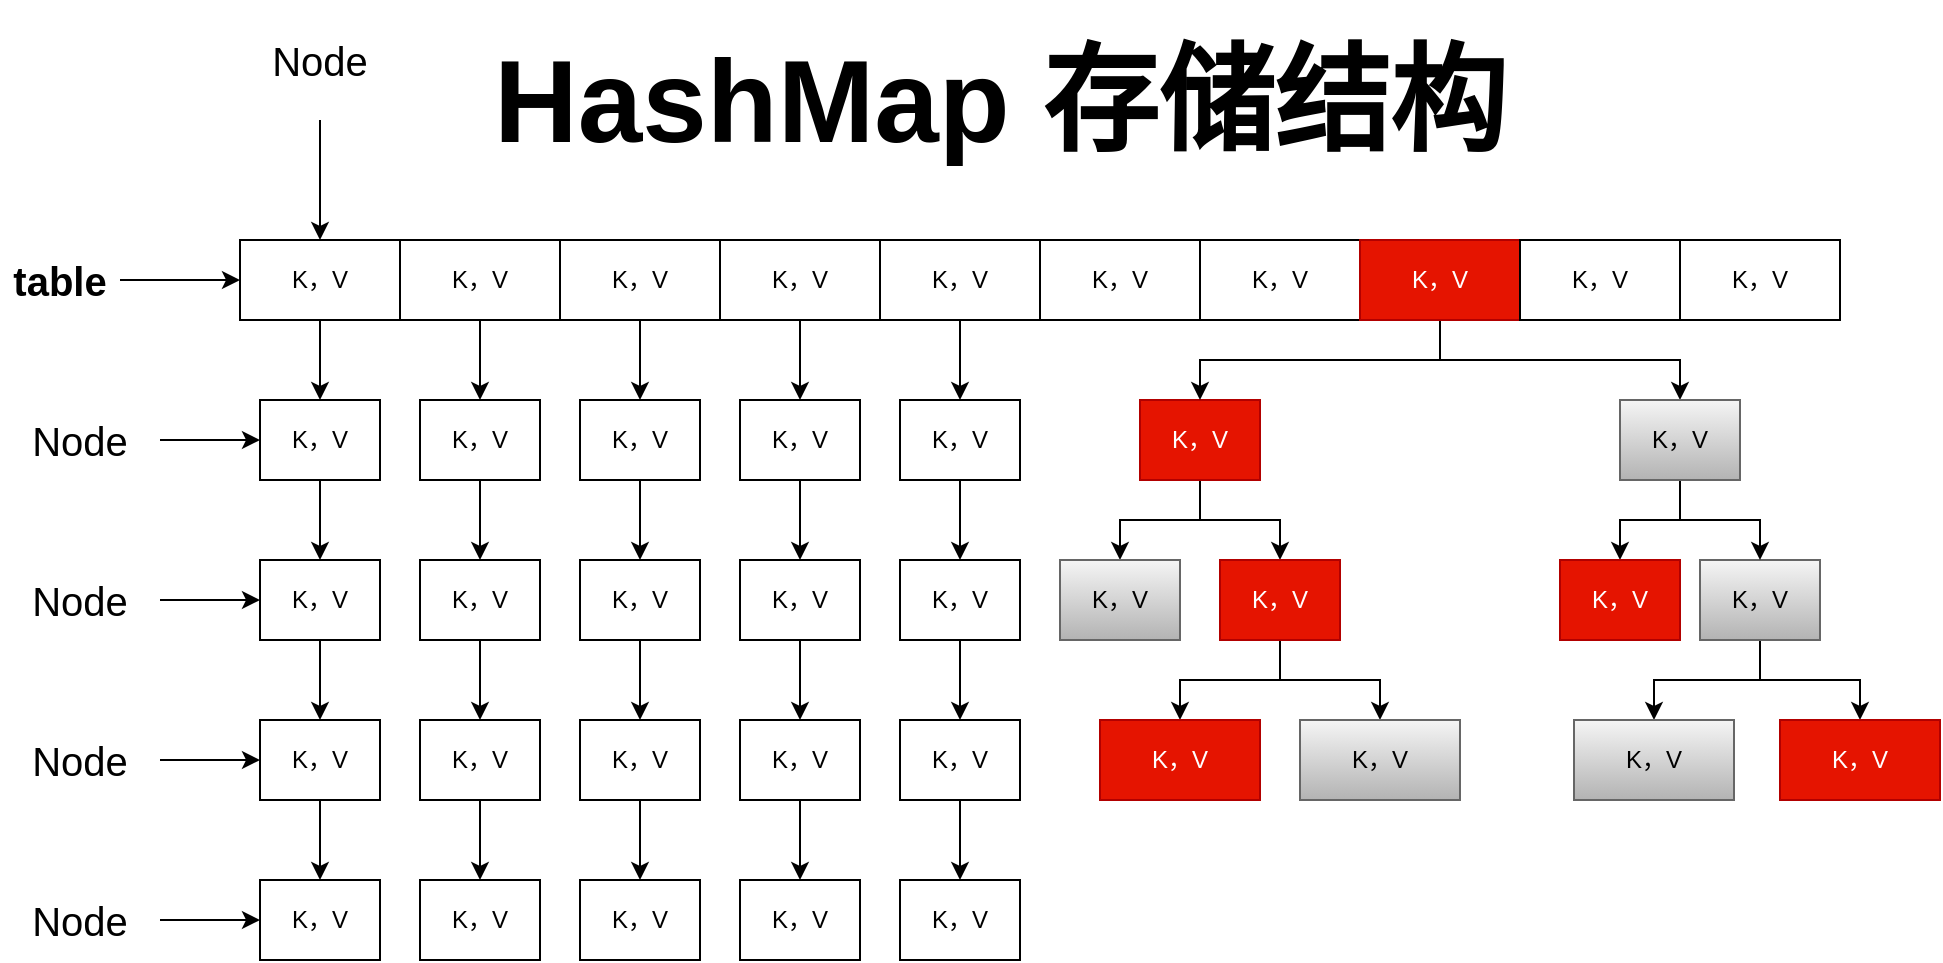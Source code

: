 <mxfile version="14.5.1" type="device"><diagram id="dNH4L2WAII3gM49TQJqI" name="第 1 页"><mxGraphModel dx="1851" dy="592" grid="1" gridSize="10" guides="1" tooltips="1" connect="1" arrows="1" fold="1" page="1" pageScale="1" pageWidth="827" pageHeight="1169" math="0" shadow="0"><root><mxCell id="0"/><mxCell id="1" parent="0"/><mxCell id="dEOOuJfx6DnucmkArco6-68" style="edgeStyle=orthogonalEdgeStyle;rounded=0;orthogonalLoop=1;jettySize=auto;html=1;entryX=0.5;entryY=0;entryDx=0;entryDy=0;fontSize=20;" edge="1" parent="1" source="dEOOuJfx6DnucmkArco6-13" target="dEOOuJfx6DnucmkArco6-22"><mxGeometry relative="1" as="geometry"/></mxCell><mxCell id="dEOOuJfx6DnucmkArco6-13" value="K，V" style="rounded=0;whiteSpace=wrap;html=1;" vertex="1" parent="1"><mxGeometry x="80" y="120" width="80" height="40" as="geometry"/></mxCell><mxCell id="dEOOuJfx6DnucmkArco6-72" style="edgeStyle=orthogonalEdgeStyle;rounded=0;orthogonalLoop=1;jettySize=auto;html=1;fontSize=20;" edge="1" parent="1" source="dEOOuJfx6DnucmkArco6-14" target="dEOOuJfx6DnucmkArco6-28"><mxGeometry relative="1" as="geometry"/></mxCell><mxCell id="dEOOuJfx6DnucmkArco6-14" value="K，V" style="rounded=0;whiteSpace=wrap;html=1;" vertex="1" parent="1"><mxGeometry x="160" y="120" width="80" height="40" as="geometry"/></mxCell><mxCell id="dEOOuJfx6DnucmkArco6-98" style="edgeStyle=orthogonalEdgeStyle;rounded=0;orthogonalLoop=1;jettySize=auto;html=1;entryX=0.5;entryY=0;entryDx=0;entryDy=0;fontSize=20;" edge="1" parent="1" source="dEOOuJfx6DnucmkArco6-15"><mxGeometry relative="1" as="geometry"><mxPoint x="280" y="200" as="targetPoint"/></mxGeometry></mxCell><mxCell id="dEOOuJfx6DnucmkArco6-15" value="K，V" style="rounded=0;whiteSpace=wrap;html=1;" vertex="1" parent="1"><mxGeometry x="240" y="120" width="80" height="40" as="geometry"/></mxCell><mxCell id="dEOOuJfx6DnucmkArco6-128" style="edgeStyle=orthogonalEdgeStyle;rounded=0;orthogonalLoop=1;jettySize=auto;html=1;entryX=0.5;entryY=0;entryDx=0;entryDy=0;fontSize=20;" edge="1" parent="1" source="dEOOuJfx6DnucmkArco6-16" target="dEOOuJfx6DnucmkArco6-122"><mxGeometry relative="1" as="geometry"/></mxCell><mxCell id="dEOOuJfx6DnucmkArco6-16" value="K，V" style="rounded=0;whiteSpace=wrap;html=1;" vertex="1" parent="1"><mxGeometry x="320" y="120" width="80" height="40" as="geometry"/></mxCell><mxCell id="dEOOuJfx6DnucmkArco6-129" style="edgeStyle=orthogonalEdgeStyle;rounded=0;orthogonalLoop=1;jettySize=auto;html=1;entryX=0.5;entryY=0;entryDx=0;entryDy=0;fontSize=20;" edge="1" parent="1" source="dEOOuJfx6DnucmkArco6-17" target="dEOOuJfx6DnucmkArco6-77"><mxGeometry relative="1" as="geometry"/></mxCell><mxCell id="dEOOuJfx6DnucmkArco6-17" value="K，V" style="rounded=0;whiteSpace=wrap;html=1;" vertex="1" parent="1"><mxGeometry x="400" y="120" width="80" height="40" as="geometry"/></mxCell><mxCell id="dEOOuJfx6DnucmkArco6-69" style="edgeStyle=orthogonalEdgeStyle;rounded=0;orthogonalLoop=1;jettySize=auto;html=1;entryX=0.5;entryY=0;entryDx=0;entryDy=0;fontSize=20;" edge="1" parent="1" source="dEOOuJfx6DnucmkArco6-22" target="dEOOuJfx6DnucmkArco6-25"><mxGeometry relative="1" as="geometry"/></mxCell><mxCell id="dEOOuJfx6DnucmkArco6-22" value="K，V" style="rounded=0;whiteSpace=wrap;html=1;" vertex="1" parent="1"><mxGeometry x="90" y="200" width="60" height="40" as="geometry"/></mxCell><mxCell id="dEOOuJfx6DnucmkArco6-70" style="edgeStyle=orthogonalEdgeStyle;rounded=0;orthogonalLoop=1;jettySize=auto;html=1;entryX=0.5;entryY=0;entryDx=0;entryDy=0;fontSize=20;" edge="1" parent="1" source="dEOOuJfx6DnucmkArco6-25" target="dEOOuJfx6DnucmkArco6-26"><mxGeometry relative="1" as="geometry"/></mxCell><mxCell id="dEOOuJfx6DnucmkArco6-25" value="K，V" style="rounded=0;whiteSpace=wrap;html=1;" vertex="1" parent="1"><mxGeometry x="90" y="280" width="60" height="40" as="geometry"/></mxCell><mxCell id="dEOOuJfx6DnucmkArco6-71" style="edgeStyle=orthogonalEdgeStyle;rounded=0;orthogonalLoop=1;jettySize=auto;html=1;fontSize=20;" edge="1" parent="1" source="dEOOuJfx6DnucmkArco6-26" target="dEOOuJfx6DnucmkArco6-27"><mxGeometry relative="1" as="geometry"/></mxCell><mxCell id="dEOOuJfx6DnucmkArco6-26" value="K，V" style="rounded=0;whiteSpace=wrap;html=1;" vertex="1" parent="1"><mxGeometry x="90" y="360" width="60" height="40" as="geometry"/></mxCell><mxCell id="dEOOuJfx6DnucmkArco6-27" value="K，V" style="rounded=0;whiteSpace=wrap;html=1;" vertex="1" parent="1"><mxGeometry x="90" y="440" width="60" height="40" as="geometry"/></mxCell><mxCell id="dEOOuJfx6DnucmkArco6-73" style="edgeStyle=orthogonalEdgeStyle;rounded=0;orthogonalLoop=1;jettySize=auto;html=1;entryX=0.5;entryY=0;entryDx=0;entryDy=0;fontSize=20;" edge="1" parent="1" source="dEOOuJfx6DnucmkArco6-28" target="dEOOuJfx6DnucmkArco6-29"><mxGeometry relative="1" as="geometry"/></mxCell><mxCell id="dEOOuJfx6DnucmkArco6-28" value="K，V" style="rounded=0;whiteSpace=wrap;html=1;" vertex="1" parent="1"><mxGeometry x="170" y="200" width="60" height="40" as="geometry"/></mxCell><mxCell id="dEOOuJfx6DnucmkArco6-74" style="edgeStyle=orthogonalEdgeStyle;rounded=0;orthogonalLoop=1;jettySize=auto;html=1;fontSize=20;" edge="1" parent="1" source="dEOOuJfx6DnucmkArco6-29" target="dEOOuJfx6DnucmkArco6-30"><mxGeometry relative="1" as="geometry"/></mxCell><mxCell id="dEOOuJfx6DnucmkArco6-29" value="K，V" style="rounded=0;whiteSpace=wrap;html=1;" vertex="1" parent="1"><mxGeometry x="170" y="280" width="60" height="40" as="geometry"/></mxCell><mxCell id="dEOOuJfx6DnucmkArco6-75" style="edgeStyle=orthogonalEdgeStyle;rounded=0;orthogonalLoop=1;jettySize=auto;html=1;entryX=0.5;entryY=0;entryDx=0;entryDy=0;fontSize=20;" edge="1" parent="1" source="dEOOuJfx6DnucmkArco6-30" target="dEOOuJfx6DnucmkArco6-31"><mxGeometry relative="1" as="geometry"/></mxCell><mxCell id="dEOOuJfx6DnucmkArco6-30" value="K，V" style="rounded=0;whiteSpace=wrap;html=1;" vertex="1" parent="1"><mxGeometry x="170" y="360" width="60" height="40" as="geometry"/></mxCell><mxCell id="dEOOuJfx6DnucmkArco6-31" value="K，V" style="rounded=0;whiteSpace=wrap;html=1;" vertex="1" parent="1"><mxGeometry x="170" y="440" width="60" height="40" as="geometry"/></mxCell><mxCell id="dEOOuJfx6DnucmkArco6-62" style="edgeStyle=orthogonalEdgeStyle;rounded=0;orthogonalLoop=1;jettySize=auto;html=1;entryX=0;entryY=0.5;entryDx=0;entryDy=0;fontSize=20;" edge="1" parent="1" source="dEOOuJfx6DnucmkArco6-61" target="dEOOuJfx6DnucmkArco6-13"><mxGeometry relative="1" as="geometry"/></mxCell><mxCell id="dEOOuJfx6DnucmkArco6-61" value="table" style="text;html=1;strokeColor=none;fillColor=none;align=center;verticalAlign=middle;whiteSpace=wrap;rounded=0;fontStyle=1;fontSize=20;" vertex="1" parent="1"><mxGeometry x="-40" y="120" width="60" height="40" as="geometry"/></mxCell><mxCell id="dEOOuJfx6DnucmkArco6-64" style="edgeStyle=orthogonalEdgeStyle;rounded=0;orthogonalLoop=1;jettySize=auto;html=1;entryX=0.5;entryY=0;entryDx=0;entryDy=0;fontSize=20;" edge="1" parent="1" source="dEOOuJfx6DnucmkArco6-63" target="dEOOuJfx6DnucmkArco6-13"><mxGeometry relative="1" as="geometry"/></mxCell><mxCell id="dEOOuJfx6DnucmkArco6-63" value="Node" style="text;html=1;strokeColor=none;fillColor=none;align=center;verticalAlign=middle;whiteSpace=wrap;rounded=0;fontSize=20;" vertex="1" parent="1"><mxGeometry x="80" width="80" height="60" as="geometry"/></mxCell><mxCell id="dEOOuJfx6DnucmkArco6-66" style="edgeStyle=orthogonalEdgeStyle;rounded=0;orthogonalLoop=1;jettySize=auto;html=1;entryX=0;entryY=0.5;entryDx=0;entryDy=0;fontSize=20;" edge="1" parent="1" source="dEOOuJfx6DnucmkArco6-65" target="dEOOuJfx6DnucmkArco6-22"><mxGeometry relative="1" as="geometry"/></mxCell><mxCell id="dEOOuJfx6DnucmkArco6-65" value="Node" style="text;html=1;strokeColor=none;fillColor=none;align=center;verticalAlign=middle;whiteSpace=wrap;rounded=0;fontSize=20;" vertex="1" parent="1"><mxGeometry x="-40" y="200" width="80" height="40" as="geometry"/></mxCell><mxCell id="dEOOuJfx6DnucmkArco6-76" style="edgeStyle=orthogonalEdgeStyle;rounded=0;orthogonalLoop=1;jettySize=auto;html=1;entryX=0.5;entryY=0;entryDx=0;entryDy=0;fontSize=20;" edge="1" parent="1" source="dEOOuJfx6DnucmkArco6-77" target="dEOOuJfx6DnucmkArco6-79"><mxGeometry relative="1" as="geometry"/></mxCell><mxCell id="dEOOuJfx6DnucmkArco6-77" value="K，V" style="rounded=0;whiteSpace=wrap;html=1;" vertex="1" parent="1"><mxGeometry x="410" y="200" width="60" height="40" as="geometry"/></mxCell><mxCell id="dEOOuJfx6DnucmkArco6-78" style="edgeStyle=orthogonalEdgeStyle;rounded=0;orthogonalLoop=1;jettySize=auto;html=1;entryX=0.5;entryY=0;entryDx=0;entryDy=0;fontSize=20;" edge="1" parent="1" source="dEOOuJfx6DnucmkArco6-79" target="dEOOuJfx6DnucmkArco6-81"><mxGeometry relative="1" as="geometry"/></mxCell><mxCell id="dEOOuJfx6DnucmkArco6-79" value="K，V" style="rounded=0;whiteSpace=wrap;html=1;" vertex="1" parent="1"><mxGeometry x="410" y="280" width="60" height="40" as="geometry"/></mxCell><mxCell id="dEOOuJfx6DnucmkArco6-80" style="edgeStyle=orthogonalEdgeStyle;rounded=0;orthogonalLoop=1;jettySize=auto;html=1;fontSize=20;" edge="1" parent="1" source="dEOOuJfx6DnucmkArco6-81" target="dEOOuJfx6DnucmkArco6-82"><mxGeometry relative="1" as="geometry"/></mxCell><mxCell id="dEOOuJfx6DnucmkArco6-81" value="K，V" style="rounded=0;whiteSpace=wrap;html=1;" vertex="1" parent="1"><mxGeometry x="410" y="360" width="60" height="40" as="geometry"/></mxCell><mxCell id="dEOOuJfx6DnucmkArco6-82" value="K，V" style="rounded=0;whiteSpace=wrap;html=1;" vertex="1" parent="1"><mxGeometry x="410" y="440" width="60" height="40" as="geometry"/></mxCell><mxCell id="dEOOuJfx6DnucmkArco6-114" style="edgeStyle=orthogonalEdgeStyle;rounded=0;orthogonalLoop=1;jettySize=auto;html=1;entryX=0.5;entryY=0;entryDx=0;entryDy=0;fontSize=20;" edge="1" parent="1" source="dEOOuJfx6DnucmkArco6-115" target="dEOOuJfx6DnucmkArco6-117"><mxGeometry relative="1" as="geometry"/></mxCell><mxCell id="dEOOuJfx6DnucmkArco6-115" value="K，V" style="rounded=0;whiteSpace=wrap;html=1;" vertex="1" parent="1"><mxGeometry x="250" y="200" width="60" height="40" as="geometry"/></mxCell><mxCell id="dEOOuJfx6DnucmkArco6-116" style="edgeStyle=orthogonalEdgeStyle;rounded=0;orthogonalLoop=1;jettySize=auto;html=1;entryX=0.5;entryY=0;entryDx=0;entryDy=0;fontSize=20;" edge="1" parent="1" source="dEOOuJfx6DnucmkArco6-117" target="dEOOuJfx6DnucmkArco6-119"><mxGeometry relative="1" as="geometry"/></mxCell><mxCell id="dEOOuJfx6DnucmkArco6-117" value="K，V" style="rounded=0;whiteSpace=wrap;html=1;" vertex="1" parent="1"><mxGeometry x="250" y="280" width="60" height="40" as="geometry"/></mxCell><mxCell id="dEOOuJfx6DnucmkArco6-118" style="edgeStyle=orthogonalEdgeStyle;rounded=0;orthogonalLoop=1;jettySize=auto;html=1;fontSize=20;" edge="1" parent="1" source="dEOOuJfx6DnucmkArco6-119" target="dEOOuJfx6DnucmkArco6-120"><mxGeometry relative="1" as="geometry"/></mxCell><mxCell id="dEOOuJfx6DnucmkArco6-119" value="K，V" style="rounded=0;whiteSpace=wrap;html=1;" vertex="1" parent="1"><mxGeometry x="250" y="360" width="60" height="40" as="geometry"/></mxCell><mxCell id="dEOOuJfx6DnucmkArco6-120" value="K，V" style="rounded=0;whiteSpace=wrap;html=1;" vertex="1" parent="1"><mxGeometry x="250" y="440" width="60" height="40" as="geometry"/></mxCell><mxCell id="dEOOuJfx6DnucmkArco6-121" style="edgeStyle=orthogonalEdgeStyle;rounded=0;orthogonalLoop=1;jettySize=auto;html=1;entryX=0.5;entryY=0;entryDx=0;entryDy=0;fontSize=20;" edge="1" parent="1" source="dEOOuJfx6DnucmkArco6-122" target="dEOOuJfx6DnucmkArco6-124"><mxGeometry relative="1" as="geometry"/></mxCell><mxCell id="dEOOuJfx6DnucmkArco6-122" value="K，V" style="rounded=0;whiteSpace=wrap;html=1;" vertex="1" parent="1"><mxGeometry x="330" y="200" width="60" height="40" as="geometry"/></mxCell><mxCell id="dEOOuJfx6DnucmkArco6-123" style="edgeStyle=orthogonalEdgeStyle;rounded=0;orthogonalLoop=1;jettySize=auto;html=1;fontSize=20;" edge="1" parent="1" source="dEOOuJfx6DnucmkArco6-124" target="dEOOuJfx6DnucmkArco6-126"><mxGeometry relative="1" as="geometry"/></mxCell><mxCell id="dEOOuJfx6DnucmkArco6-124" value="K，V" style="rounded=0;whiteSpace=wrap;html=1;" vertex="1" parent="1"><mxGeometry x="330" y="280" width="60" height="40" as="geometry"/></mxCell><mxCell id="dEOOuJfx6DnucmkArco6-125" style="edgeStyle=orthogonalEdgeStyle;rounded=0;orthogonalLoop=1;jettySize=auto;html=1;entryX=0.5;entryY=0;entryDx=0;entryDy=0;fontSize=20;" edge="1" parent="1" source="dEOOuJfx6DnucmkArco6-126" target="dEOOuJfx6DnucmkArco6-127"><mxGeometry relative="1" as="geometry"/></mxCell><mxCell id="dEOOuJfx6DnucmkArco6-126" value="K，V" style="rounded=0;whiteSpace=wrap;html=1;" vertex="1" parent="1"><mxGeometry x="330" y="360" width="60" height="40" as="geometry"/></mxCell><mxCell id="dEOOuJfx6DnucmkArco6-127" value="K，V" style="rounded=0;whiteSpace=wrap;html=1;" vertex="1" parent="1"><mxGeometry x="330" y="440" width="60" height="40" as="geometry"/></mxCell><mxCell id="dEOOuJfx6DnucmkArco6-133" style="edgeStyle=orthogonalEdgeStyle;rounded=0;orthogonalLoop=1;jettySize=auto;html=1;entryX=0;entryY=0.5;entryDx=0;entryDy=0;fontSize=20;" edge="1" parent="1" source="dEOOuJfx6DnucmkArco6-134"><mxGeometry relative="1" as="geometry"><mxPoint x="90" y="300" as="targetPoint"/></mxGeometry></mxCell><mxCell id="dEOOuJfx6DnucmkArco6-134" value="Node" style="text;html=1;strokeColor=none;fillColor=none;align=center;verticalAlign=middle;whiteSpace=wrap;rounded=0;fontSize=20;" vertex="1" parent="1"><mxGeometry x="-40" y="280" width="80" height="40" as="geometry"/></mxCell><mxCell id="dEOOuJfx6DnucmkArco6-135" style="edgeStyle=orthogonalEdgeStyle;rounded=0;orthogonalLoop=1;jettySize=auto;html=1;entryX=0;entryY=0.5;entryDx=0;entryDy=0;fontSize=20;" edge="1" parent="1" source="dEOOuJfx6DnucmkArco6-136"><mxGeometry relative="1" as="geometry"><mxPoint x="90" y="380" as="targetPoint"/></mxGeometry></mxCell><mxCell id="dEOOuJfx6DnucmkArco6-136" value="Node" style="text;html=1;strokeColor=none;fillColor=none;align=center;verticalAlign=middle;whiteSpace=wrap;rounded=0;fontSize=20;" vertex="1" parent="1"><mxGeometry x="-40" y="360" width="80" height="40" as="geometry"/></mxCell><mxCell id="dEOOuJfx6DnucmkArco6-137" style="edgeStyle=orthogonalEdgeStyle;rounded=0;orthogonalLoop=1;jettySize=auto;html=1;entryX=0;entryY=0.5;entryDx=0;entryDy=0;fontSize=20;" edge="1" parent="1" source="dEOOuJfx6DnucmkArco6-138"><mxGeometry relative="1" as="geometry"><mxPoint x="90" y="460" as="targetPoint"/></mxGeometry></mxCell><mxCell id="dEOOuJfx6DnucmkArco6-138" value="Node" style="text;html=1;strokeColor=none;fillColor=none;align=center;verticalAlign=middle;whiteSpace=wrap;rounded=0;fontSize=20;" vertex="1" parent="1"><mxGeometry x="-40" y="440" width="80" height="40" as="geometry"/></mxCell><mxCell id="dEOOuJfx6DnucmkArco6-139" value="HashMap 存储结构" style="text;html=1;strokeColor=none;fillColor=none;align=center;verticalAlign=middle;whiteSpace=wrap;rounded=0;fontSize=58;fontStyle=1" vertex="1" parent="1"><mxGeometry x="200" width="520" height="100" as="geometry"/></mxCell><mxCell id="dEOOuJfx6DnucmkArco6-200" style="edgeStyle=orthogonalEdgeStyle;rounded=0;orthogonalLoop=1;jettySize=auto;html=1;entryX=0.5;entryY=0;entryDx=0;entryDy=0;fontSize=58;fontColor=#000000;" edge="1" parent="1" source="dEOOuJfx6DnucmkArco6-142" target="dEOOuJfx6DnucmkArco6-191"><mxGeometry relative="1" as="geometry"/></mxCell><mxCell id="dEOOuJfx6DnucmkArco6-201" style="edgeStyle=orthogonalEdgeStyle;rounded=0;orthogonalLoop=1;jettySize=auto;html=1;entryX=0.5;entryY=0;entryDx=0;entryDy=0;fontSize=58;fontColor=#000000;" edge="1" parent="1" source="dEOOuJfx6DnucmkArco6-142" target="dEOOuJfx6DnucmkArco6-193"><mxGeometry relative="1" as="geometry"/></mxCell><mxCell id="dEOOuJfx6DnucmkArco6-142" value="K，V" style="rounded=0;whiteSpace=wrap;html=1;fillColor=#e51400;strokeColor=#B20000;fontColor=#ffffff;" vertex="1" parent="1"><mxGeometry x="530" y="200" width="60" height="40" as="geometry"/></mxCell><mxCell id="dEOOuJfx6DnucmkArco6-146" value="K，V" style="rounded=0;whiteSpace=wrap;html=1;" vertex="1" parent="1"><mxGeometry x="480" y="120" width="80" height="40" as="geometry"/></mxCell><mxCell id="dEOOuJfx6DnucmkArco6-148" value="K，V" style="rounded=0;whiteSpace=wrap;html=1;" vertex="1" parent="1"><mxGeometry x="560" y="120" width="80" height="40" as="geometry"/></mxCell><mxCell id="dEOOuJfx6DnucmkArco6-195" style="edgeStyle=orthogonalEdgeStyle;rounded=0;orthogonalLoop=1;jettySize=auto;html=1;entryX=0.5;entryY=0;entryDx=0;entryDy=0;fontSize=58;fontColor=#000000;" edge="1" parent="1" source="dEOOuJfx6DnucmkArco6-150" target="dEOOuJfx6DnucmkArco6-142"><mxGeometry relative="1" as="geometry"><Array as="points"><mxPoint x="680" y="180"/><mxPoint x="560" y="180"/></Array></mxGeometry></mxCell><mxCell id="dEOOuJfx6DnucmkArco6-197" style="edgeStyle=orthogonalEdgeStyle;rounded=0;orthogonalLoop=1;jettySize=auto;html=1;fontSize=58;fontColor=#000000;" edge="1" parent="1" source="dEOOuJfx6DnucmkArco6-150" target="dEOOuJfx6DnucmkArco6-192"><mxGeometry relative="1" as="geometry"><Array as="points"><mxPoint x="680" y="180"/><mxPoint x="800" y="180"/></Array></mxGeometry></mxCell><mxCell id="dEOOuJfx6DnucmkArco6-150" value="K，V" style="rounded=0;whiteSpace=wrap;html=1;labelBackgroundColor=none;fillColor=#e51400;strokeColor=#B20000;fontColor=#ffffff;" vertex="1" parent="1"><mxGeometry x="640" y="120" width="80" height="40" as="geometry"/></mxCell><mxCell id="dEOOuJfx6DnucmkArco6-152" value="K，V" style="rounded=0;whiteSpace=wrap;html=1;" vertex="1" parent="1"><mxGeometry x="720" y="120" width="80" height="40" as="geometry"/></mxCell><mxCell id="dEOOuJfx6DnucmkArco6-154" value="K，V" style="rounded=0;whiteSpace=wrap;html=1;" vertex="1" parent="1"><mxGeometry x="800" y="120" width="80" height="40" as="geometry"/></mxCell><mxCell id="dEOOuJfx6DnucmkArco6-209" style="edgeStyle=orthogonalEdgeStyle;rounded=0;orthogonalLoop=1;jettySize=auto;html=1;entryX=0.5;entryY=0;entryDx=0;entryDy=0;fontSize=58;fontColor=#000000;" edge="1" parent="1" source="dEOOuJfx6DnucmkArco6-190" target="dEOOuJfx6DnucmkArco6-207"><mxGeometry relative="1" as="geometry"/></mxCell><mxCell id="dEOOuJfx6DnucmkArco6-210" style="edgeStyle=orthogonalEdgeStyle;rounded=0;orthogonalLoop=1;jettySize=auto;html=1;entryX=0.5;entryY=0;entryDx=0;entryDy=0;fontSize=58;fontColor=#000000;" edge="1" parent="1" source="dEOOuJfx6DnucmkArco6-190" target="dEOOuJfx6DnucmkArco6-208"><mxGeometry relative="1" as="geometry"/></mxCell><mxCell id="dEOOuJfx6DnucmkArco6-190" value="K，V" style="rounded=0;whiteSpace=wrap;html=1;gradientColor=#b3b3b3;fillColor=#f5f5f5;strokeColor=#666666;" vertex="1" parent="1"><mxGeometry x="810" y="280" width="60" height="40" as="geometry"/></mxCell><mxCell id="dEOOuJfx6DnucmkArco6-191" value="K，V" style="rounded=0;whiteSpace=wrap;html=1;gradientColor=#b3b3b3;fillColor=#f5f5f5;strokeColor=#666666;" vertex="1" parent="1"><mxGeometry x="490" y="280" width="60" height="40" as="geometry"/></mxCell><mxCell id="dEOOuJfx6DnucmkArco6-198" style="edgeStyle=orthogonalEdgeStyle;rounded=0;orthogonalLoop=1;jettySize=auto;html=1;entryX=0.5;entryY=0;entryDx=0;entryDy=0;fontSize=58;fontColor=#000000;" edge="1" parent="1" source="dEOOuJfx6DnucmkArco6-192" target="dEOOuJfx6DnucmkArco6-194"><mxGeometry relative="1" as="geometry"/></mxCell><mxCell id="dEOOuJfx6DnucmkArco6-199" style="edgeStyle=orthogonalEdgeStyle;rounded=0;orthogonalLoop=1;jettySize=auto;html=1;entryX=0.5;entryY=0;entryDx=0;entryDy=0;fontSize=58;fontColor=#000000;" edge="1" parent="1" source="dEOOuJfx6DnucmkArco6-192" target="dEOOuJfx6DnucmkArco6-190"><mxGeometry relative="1" as="geometry"/></mxCell><mxCell id="dEOOuJfx6DnucmkArco6-192" value="K，V" style="rounded=0;whiteSpace=wrap;html=1;gradientColor=#b3b3b3;fillColor=#f5f5f5;strokeColor=#666666;" vertex="1" parent="1"><mxGeometry x="770" y="200" width="60" height="40" as="geometry"/></mxCell><mxCell id="dEOOuJfx6DnucmkArco6-205" style="edgeStyle=orthogonalEdgeStyle;rounded=0;orthogonalLoop=1;jettySize=auto;html=1;entryX=0.5;entryY=0;entryDx=0;entryDy=0;fontSize=58;fontColor=#000000;" edge="1" parent="1" source="dEOOuJfx6DnucmkArco6-193" target="dEOOuJfx6DnucmkArco6-203"><mxGeometry relative="1" as="geometry"/></mxCell><mxCell id="dEOOuJfx6DnucmkArco6-206" style="edgeStyle=orthogonalEdgeStyle;rounded=0;orthogonalLoop=1;jettySize=auto;html=1;entryX=0.5;entryY=0;entryDx=0;entryDy=0;fontSize=58;fontColor=#000000;" edge="1" parent="1" source="dEOOuJfx6DnucmkArco6-193" target="dEOOuJfx6DnucmkArco6-204"><mxGeometry relative="1" as="geometry"/></mxCell><mxCell id="dEOOuJfx6DnucmkArco6-193" value="K，V" style="rounded=0;whiteSpace=wrap;html=1;fillColor=#e51400;strokeColor=#B20000;fontColor=#ffffff;" vertex="1" parent="1"><mxGeometry x="570" y="280" width="60" height="40" as="geometry"/></mxCell><mxCell id="dEOOuJfx6DnucmkArco6-194" value="K，V" style="rounded=0;whiteSpace=wrap;html=1;fillColor=#e51400;strokeColor=#B20000;fontColor=#ffffff;" vertex="1" parent="1"><mxGeometry x="740" y="280" width="60" height="40" as="geometry"/></mxCell><mxCell id="dEOOuJfx6DnucmkArco6-203" value="K，V" style="rounded=0;whiteSpace=wrap;html=1;gradientColor=#b3b3b3;fillColor=#f5f5f5;strokeColor=#666666;" vertex="1" parent="1"><mxGeometry x="610" y="360" width="80" height="40" as="geometry"/></mxCell><mxCell id="dEOOuJfx6DnucmkArco6-204" value="K，V" style="rounded=0;whiteSpace=wrap;html=1;fillColor=#e51400;strokeColor=#B20000;fontColor=#ffffff;" vertex="1" parent="1"><mxGeometry x="510" y="360" width="80" height="40" as="geometry"/></mxCell><mxCell id="dEOOuJfx6DnucmkArco6-207" value="K，V" style="rounded=0;whiteSpace=wrap;html=1;fillColor=#e51400;strokeColor=#B20000;fontColor=#ffffff;" vertex="1" parent="1"><mxGeometry x="850" y="360" width="80" height="40" as="geometry"/></mxCell><mxCell id="dEOOuJfx6DnucmkArco6-208" value="K，V" style="rounded=0;whiteSpace=wrap;html=1;gradientColor=#b3b3b3;fillColor=#f5f5f5;strokeColor=#666666;" vertex="1" parent="1"><mxGeometry x="747" y="360" width="80" height="40" as="geometry"/></mxCell></root></mxGraphModel></diagram></mxfile>